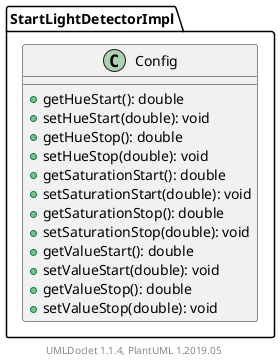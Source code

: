 @startuml

    class StartLightDetectorImpl.Config [[StartLightDetectorImpl.Config.html]] {
        +getHueStart(): double
        +setHueStart(double): void
        +getHueStop(): double
        +setHueStop(double): void
        +getSaturationStart(): double
        +setSaturationStart(double): void
        +getSaturationStop(): double
        +setSaturationStop(double): void
        +getValueStart(): double
        +setValueStart(double): void
        +getValueStop(): double
        +setValueStop(double): void
    }


    center footer UMLDoclet 1.1.4, PlantUML 1.2019.05
@enduml
